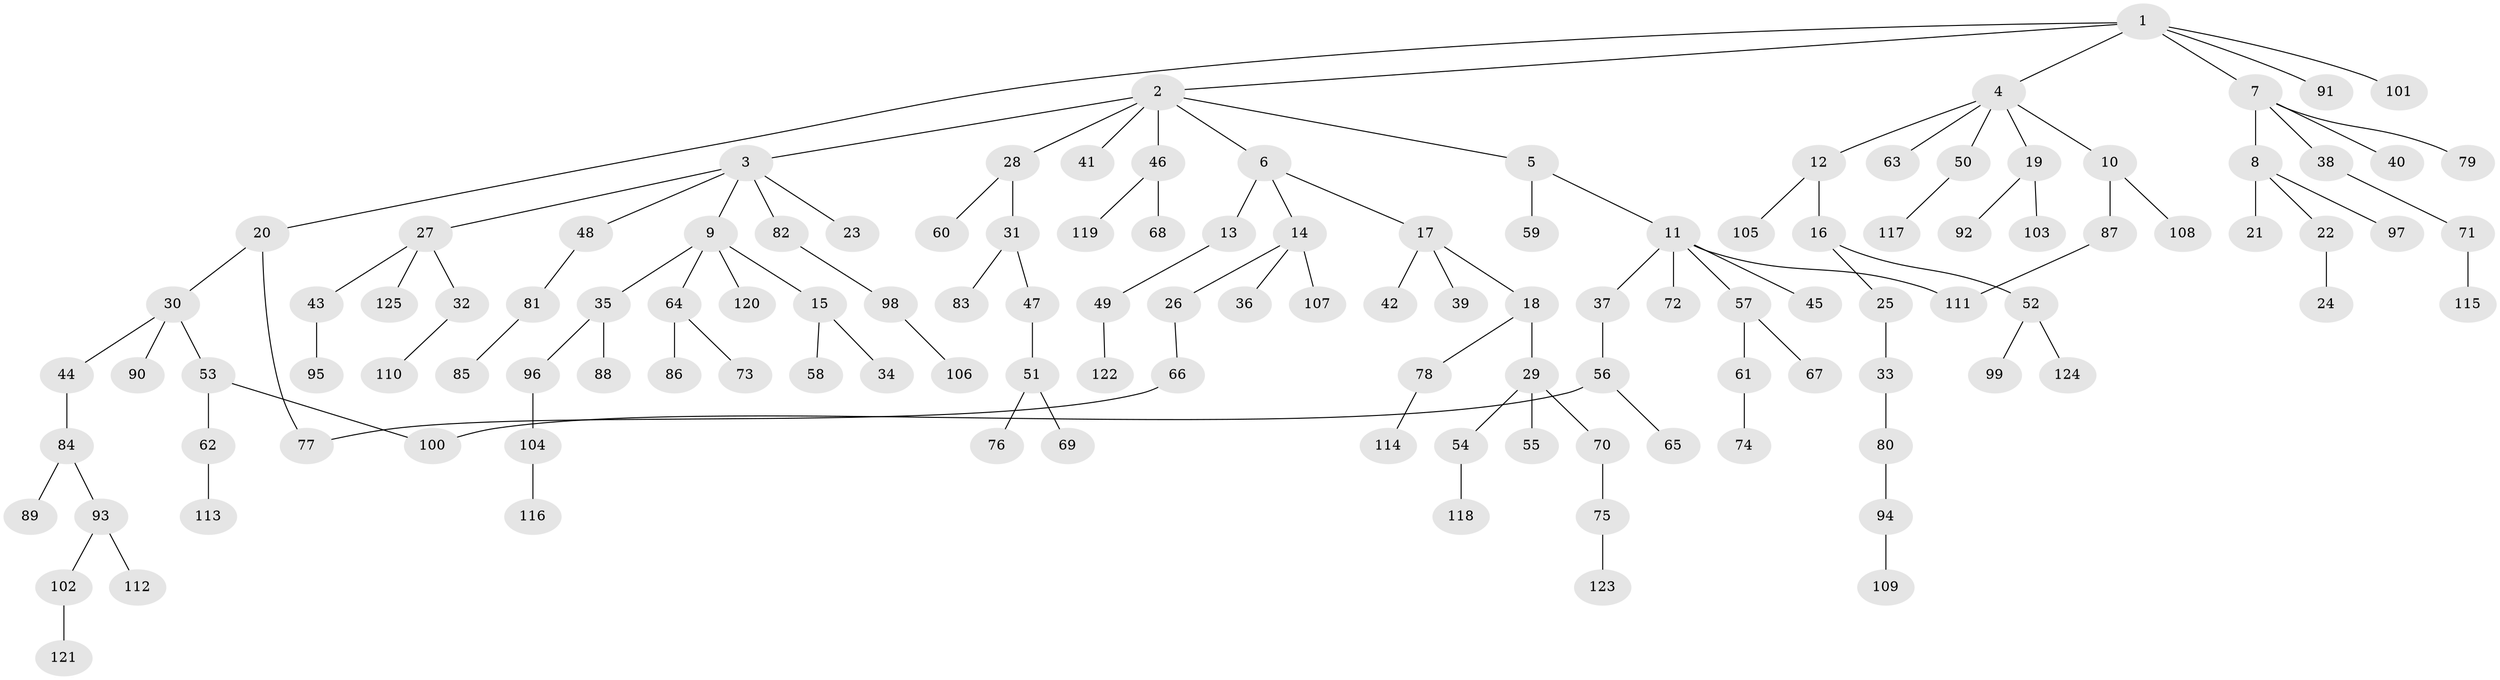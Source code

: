 // coarse degree distribution, {10: 0.02702702702702703, 7: 0.02702702702702703, 3: 0.08108108108108109, 6: 0.02702702702702703, 8: 0.02702702702702703, 2: 0.10810810810810811, 1: 0.6756756756756757, 5: 0.02702702702702703}
// Generated by graph-tools (version 1.1) at 2025/17/03/04/25 18:17:13]
// undirected, 125 vertices, 127 edges
graph export_dot {
graph [start="1"]
  node [color=gray90,style=filled];
  1;
  2;
  3;
  4;
  5;
  6;
  7;
  8;
  9;
  10;
  11;
  12;
  13;
  14;
  15;
  16;
  17;
  18;
  19;
  20;
  21;
  22;
  23;
  24;
  25;
  26;
  27;
  28;
  29;
  30;
  31;
  32;
  33;
  34;
  35;
  36;
  37;
  38;
  39;
  40;
  41;
  42;
  43;
  44;
  45;
  46;
  47;
  48;
  49;
  50;
  51;
  52;
  53;
  54;
  55;
  56;
  57;
  58;
  59;
  60;
  61;
  62;
  63;
  64;
  65;
  66;
  67;
  68;
  69;
  70;
  71;
  72;
  73;
  74;
  75;
  76;
  77;
  78;
  79;
  80;
  81;
  82;
  83;
  84;
  85;
  86;
  87;
  88;
  89;
  90;
  91;
  92;
  93;
  94;
  95;
  96;
  97;
  98;
  99;
  100;
  101;
  102;
  103;
  104;
  105;
  106;
  107;
  108;
  109;
  110;
  111;
  112;
  113;
  114;
  115;
  116;
  117;
  118;
  119;
  120;
  121;
  122;
  123;
  124;
  125;
  1 -- 2;
  1 -- 4;
  1 -- 7;
  1 -- 20;
  1 -- 91;
  1 -- 101;
  2 -- 3;
  2 -- 5;
  2 -- 6;
  2 -- 28;
  2 -- 41;
  2 -- 46;
  3 -- 9;
  3 -- 23;
  3 -- 27;
  3 -- 48;
  3 -- 82;
  4 -- 10;
  4 -- 12;
  4 -- 19;
  4 -- 50;
  4 -- 63;
  5 -- 11;
  5 -- 59;
  6 -- 13;
  6 -- 14;
  6 -- 17;
  7 -- 8;
  7 -- 38;
  7 -- 40;
  7 -- 79;
  8 -- 21;
  8 -- 22;
  8 -- 97;
  9 -- 15;
  9 -- 35;
  9 -- 64;
  9 -- 120;
  10 -- 87;
  10 -- 108;
  11 -- 37;
  11 -- 45;
  11 -- 57;
  11 -- 72;
  11 -- 111;
  12 -- 16;
  12 -- 105;
  13 -- 49;
  14 -- 26;
  14 -- 36;
  14 -- 107;
  15 -- 34;
  15 -- 58;
  16 -- 25;
  16 -- 52;
  17 -- 18;
  17 -- 39;
  17 -- 42;
  18 -- 29;
  18 -- 78;
  19 -- 92;
  19 -- 103;
  20 -- 30;
  20 -- 77;
  22 -- 24;
  25 -- 33;
  26 -- 66;
  27 -- 32;
  27 -- 43;
  27 -- 125;
  28 -- 31;
  28 -- 60;
  29 -- 54;
  29 -- 55;
  29 -- 70;
  30 -- 44;
  30 -- 53;
  30 -- 90;
  31 -- 47;
  31 -- 83;
  32 -- 110;
  33 -- 80;
  35 -- 88;
  35 -- 96;
  37 -- 56;
  38 -- 71;
  43 -- 95;
  44 -- 84;
  46 -- 68;
  46 -- 119;
  47 -- 51;
  48 -- 81;
  49 -- 122;
  50 -- 117;
  51 -- 69;
  51 -- 76;
  52 -- 99;
  52 -- 124;
  53 -- 62;
  53 -- 100;
  54 -- 118;
  56 -- 65;
  56 -- 100;
  57 -- 61;
  57 -- 67;
  61 -- 74;
  62 -- 113;
  64 -- 73;
  64 -- 86;
  66 -- 77;
  70 -- 75;
  71 -- 115;
  75 -- 123;
  78 -- 114;
  80 -- 94;
  81 -- 85;
  82 -- 98;
  84 -- 89;
  84 -- 93;
  87 -- 111;
  93 -- 102;
  93 -- 112;
  94 -- 109;
  96 -- 104;
  98 -- 106;
  102 -- 121;
  104 -- 116;
}
